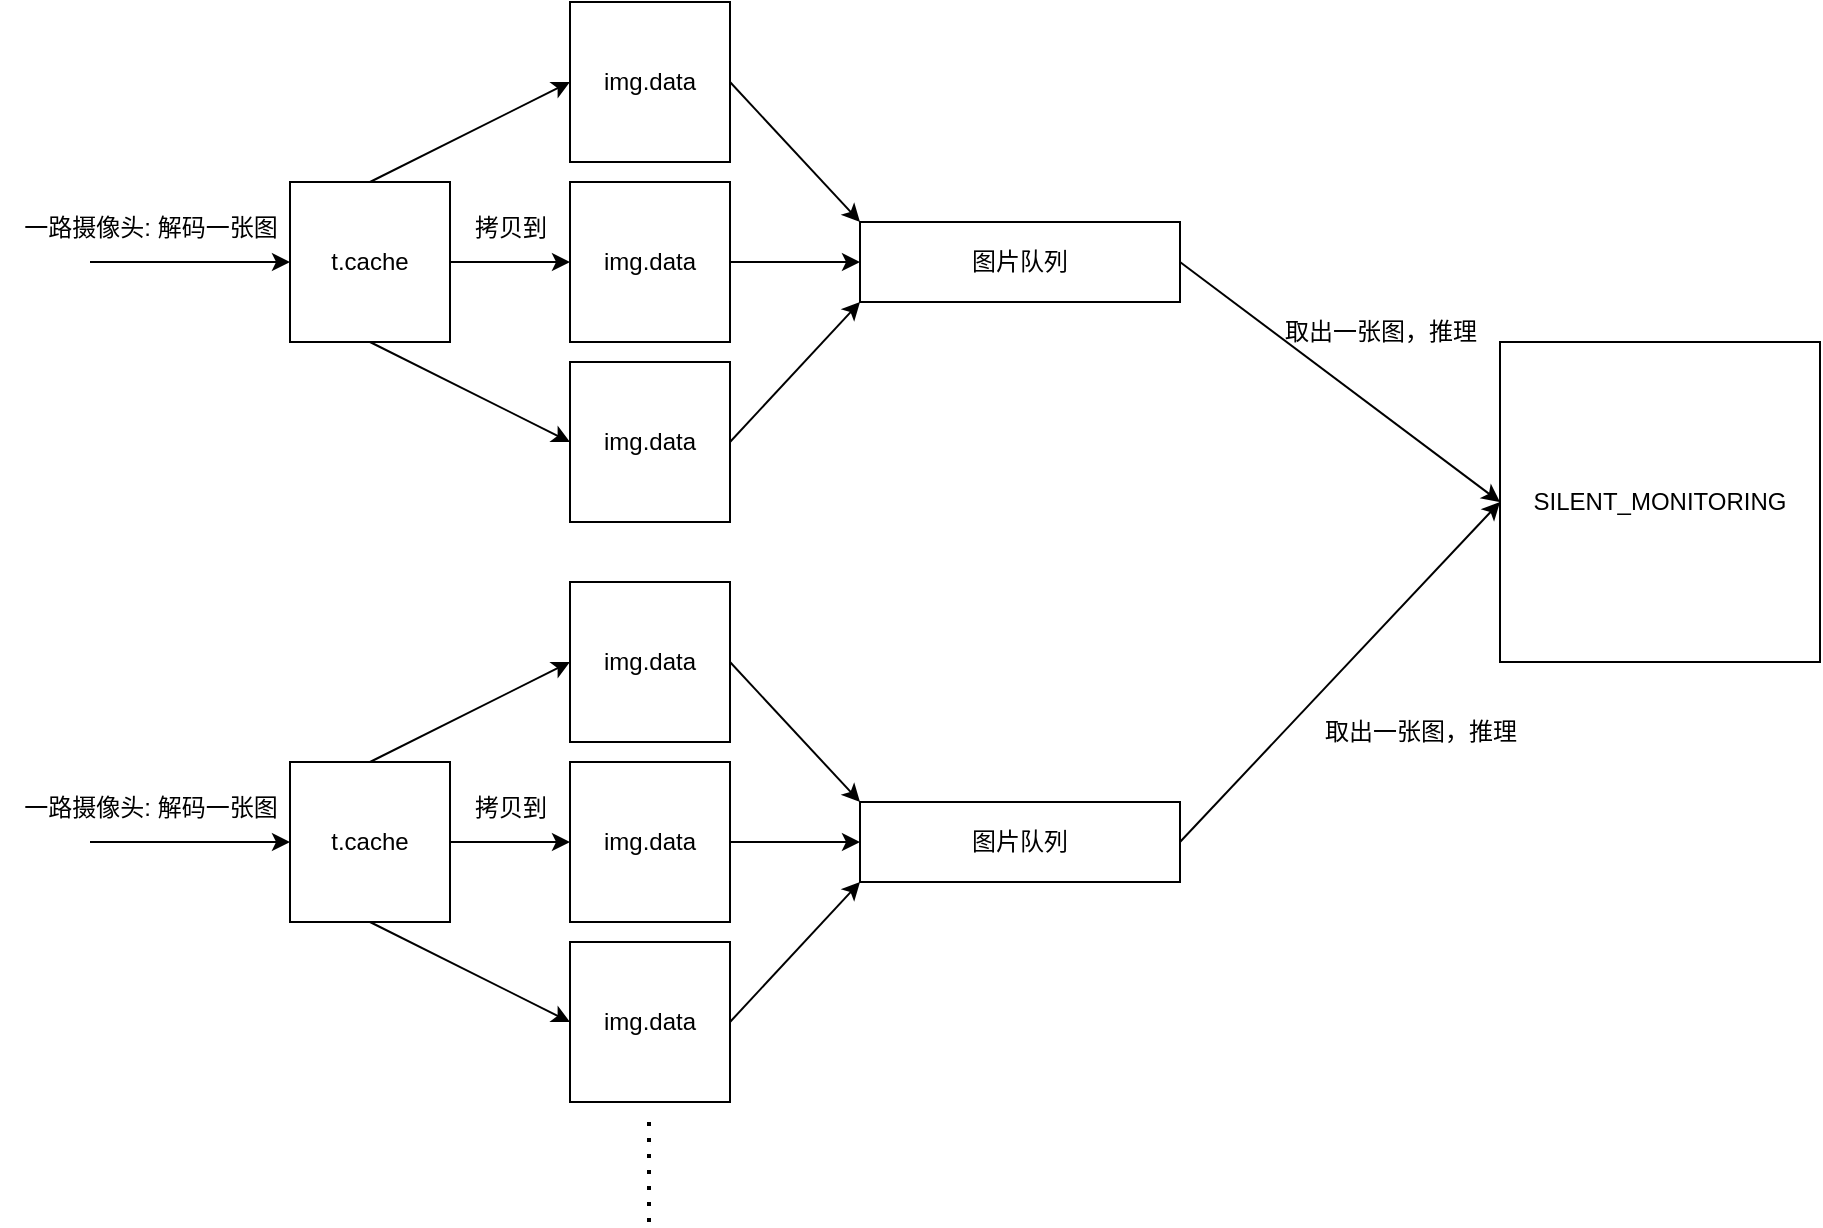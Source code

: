 <mxfile version="24.3.0" type="github">
  <diagram name="第 1 页" id="ttoYiCIp980x_wAXowm9">
    <mxGraphModel dx="2021" dy="731" grid="1" gridSize="10" guides="1" tooltips="1" connect="1" arrows="1" fold="1" page="1" pageScale="1" pageWidth="827" pageHeight="1169" math="0" shadow="0">
      <root>
        <mxCell id="0" />
        <mxCell id="1" parent="0" />
        <mxCell id="Nty90zuvUy5CpMmrhCRr-1" value="t.cache" style="whiteSpace=wrap;html=1;aspect=fixed;" vertex="1" parent="1">
          <mxGeometry x="-5" y="240" width="80" height="80" as="geometry" />
        </mxCell>
        <mxCell id="Nty90zuvUy5CpMmrhCRr-2" value="img.data" style="whiteSpace=wrap;html=1;aspect=fixed;" vertex="1" parent="1">
          <mxGeometry x="135" y="240" width="80" height="80" as="geometry" />
        </mxCell>
        <mxCell id="Nty90zuvUy5CpMmrhCRr-3" value="" style="endArrow=classic;html=1;rounded=0;exitX=1;exitY=0.5;exitDx=0;exitDy=0;" edge="1" parent="1" source="Nty90zuvUy5CpMmrhCRr-1" target="Nty90zuvUy5CpMmrhCRr-2">
          <mxGeometry width="50" height="50" relative="1" as="geometry">
            <mxPoint x="255" y="500" as="sourcePoint" />
            <mxPoint x="305" y="450" as="targetPoint" />
          </mxGeometry>
        </mxCell>
        <mxCell id="Nty90zuvUy5CpMmrhCRr-4" value="拷贝到" style="text;html=1;align=center;verticalAlign=middle;resizable=0;points=[];autosize=1;strokeColor=none;fillColor=none;" vertex="1" parent="1">
          <mxGeometry x="75" y="248" width="60" height="30" as="geometry" />
        </mxCell>
        <mxCell id="Nty90zuvUy5CpMmrhCRr-6" value="img.data" style="whiteSpace=wrap;html=1;aspect=fixed;" vertex="1" parent="1">
          <mxGeometry x="135" y="330" width="80" height="80" as="geometry" />
        </mxCell>
        <mxCell id="Nty90zuvUy5CpMmrhCRr-7" value="img.data" style="whiteSpace=wrap;html=1;aspect=fixed;" vertex="1" parent="1">
          <mxGeometry x="135" y="150" width="80" height="80" as="geometry" />
        </mxCell>
        <mxCell id="Nty90zuvUy5CpMmrhCRr-9" value="" style="endArrow=classic;html=1;rounded=0;exitX=0.5;exitY=0;exitDx=0;exitDy=0;entryX=0;entryY=0.5;entryDx=0;entryDy=0;" edge="1" parent="1" source="Nty90zuvUy5CpMmrhCRr-1" target="Nty90zuvUy5CpMmrhCRr-7">
          <mxGeometry width="50" height="50" relative="1" as="geometry">
            <mxPoint x="255" y="500" as="sourcePoint" />
            <mxPoint x="305" y="450" as="targetPoint" />
          </mxGeometry>
        </mxCell>
        <mxCell id="Nty90zuvUy5CpMmrhCRr-10" value="" style="endArrow=classic;html=1;rounded=0;exitX=0.5;exitY=1;exitDx=0;exitDy=0;entryX=0;entryY=0.5;entryDx=0;entryDy=0;" edge="1" parent="1" source="Nty90zuvUy5CpMmrhCRr-1" target="Nty90zuvUy5CpMmrhCRr-6">
          <mxGeometry width="50" height="50" relative="1" as="geometry">
            <mxPoint x="255" y="500" as="sourcePoint" />
            <mxPoint x="305" y="450" as="targetPoint" />
          </mxGeometry>
        </mxCell>
        <mxCell id="Nty90zuvUy5CpMmrhCRr-11" value="" style="endArrow=classic;html=1;rounded=0;entryX=0;entryY=0.5;entryDx=0;entryDy=0;" edge="1" parent="1" target="Nty90zuvUy5CpMmrhCRr-1">
          <mxGeometry width="50" height="50" relative="1" as="geometry">
            <mxPoint x="-105" y="280" as="sourcePoint" />
            <mxPoint x="305" y="450" as="targetPoint" />
          </mxGeometry>
        </mxCell>
        <mxCell id="Nty90zuvUy5CpMmrhCRr-12" value="一路摄像头: 解码一张图" style="text;html=1;align=center;verticalAlign=middle;resizable=0;points=[];autosize=1;strokeColor=none;fillColor=none;" vertex="1" parent="1">
          <mxGeometry x="-150" y="248" width="150" height="30" as="geometry" />
        </mxCell>
        <mxCell id="Nty90zuvUy5CpMmrhCRr-24" value="&lt;div data-docx-has-block-data=&quot;false&quot; data-page-id=&quot;DcKHdSLqCoZhFrxcX9LcqClGn2g&quot;&gt;&lt;div class=&quot;old-record-id-doxcnRghltilcM27jNCyogd0ajh&quot; style=&quot;white-space:pre;&quot;&gt;SILENT_MONITORING&lt;/div&gt;&lt;/div&gt;&lt;span class=&quot;lark-record-clipboard&quot; data-lark-record-format=&quot;docx/text&quot; data-lark-record-data=&quot;{&amp;quot;rootId&amp;quot;:&amp;quot;DcKHdSLqCoZhFrxcX9LcqClGn2g&amp;quot;,&amp;quot;text&amp;quot;:{&amp;quot;initialAttributedTexts&amp;quot;:{&amp;quot;text&amp;quot;:{&amp;quot;0&amp;quot;:&amp;quot;SILENT_MONITORING&amp;quot;},&amp;quot;attribs&amp;quot;:{&amp;quot;0&amp;quot;:&amp;quot;*0+h&amp;quot;}},&amp;quot;apool&amp;quot;:{&amp;quot;numToAttrib&amp;quot;:{&amp;quot;0&amp;quot;:[&amp;quot;author&amp;quot;,&amp;quot;7300770555681554435&amp;quot;]},&amp;quot;nextNum&amp;quot;:1}},&amp;quot;type&amp;quot;:&amp;quot;text&amp;quot;,&amp;quot;referenceRecordMap&amp;quot;:{},&amp;quot;extra&amp;quot;:{&amp;quot;channel&amp;quot;:&amp;quot;saas&amp;quot;,&amp;quot;mention_page_title&amp;quot;:{},&amp;quot;external_mention_url&amp;quot;:{}},&amp;quot;isKeepQuoteContainer&amp;quot;:false,&amp;quot;isFromCode&amp;quot;:true,&amp;quot;selection&amp;quot;:[{&amp;quot;id&amp;quot;:3,&amp;quot;type&amp;quot;:&amp;quot;text&amp;quot;,&amp;quot;selection&amp;quot;:{&amp;quot;start&amp;quot;:5,&amp;quot;end&amp;quot;:22},&amp;quot;recordId&amp;quot;:&amp;quot;doxcnRghltilcM27jNCyogd0ajh&amp;quot;}],&amp;quot;payloadMap&amp;quot;:{},&amp;quot;isCut&amp;quot;:false}&quot;&gt;&lt;/span&gt;" style="rounded=0;whiteSpace=wrap;html=1;" vertex="1" parent="1">
          <mxGeometry x="600" y="320" width="160" height="160" as="geometry" />
        </mxCell>
        <mxCell id="Nty90zuvUy5CpMmrhCRr-26" value="图片队列" style="rounded=0;whiteSpace=wrap;html=1;" vertex="1" parent="1">
          <mxGeometry x="280" y="260" width="160" height="40" as="geometry" />
        </mxCell>
        <mxCell id="Nty90zuvUy5CpMmrhCRr-28" value="" style="endArrow=classic;html=1;rounded=0;entryX=0;entryY=0;entryDx=0;entryDy=0;exitX=1;exitY=0.5;exitDx=0;exitDy=0;" edge="1" parent="1" source="Nty90zuvUy5CpMmrhCRr-7" target="Nty90zuvUy5CpMmrhCRr-26">
          <mxGeometry width="50" height="50" relative="1" as="geometry">
            <mxPoint x="220" y="190" as="sourcePoint" />
            <mxPoint x="440" y="470" as="targetPoint" />
          </mxGeometry>
        </mxCell>
        <mxCell id="Nty90zuvUy5CpMmrhCRr-29" value="" style="endArrow=classic;html=1;rounded=0;exitX=1;exitY=0.5;exitDx=0;exitDy=0;entryX=0;entryY=0.5;entryDx=0;entryDy=0;" edge="1" parent="1" source="Nty90zuvUy5CpMmrhCRr-2" target="Nty90zuvUy5CpMmrhCRr-26">
          <mxGeometry width="50" height="50" relative="1" as="geometry">
            <mxPoint x="390" y="520" as="sourcePoint" />
            <mxPoint x="440" y="470" as="targetPoint" />
          </mxGeometry>
        </mxCell>
        <mxCell id="Nty90zuvUy5CpMmrhCRr-30" value="" style="endArrow=classic;html=1;rounded=0;exitX=1;exitY=0.5;exitDx=0;exitDy=0;entryX=0;entryY=1;entryDx=0;entryDy=0;" edge="1" parent="1" source="Nty90zuvUy5CpMmrhCRr-6" target="Nty90zuvUy5CpMmrhCRr-26">
          <mxGeometry width="50" height="50" relative="1" as="geometry">
            <mxPoint x="390" y="520" as="sourcePoint" />
            <mxPoint x="440" y="470" as="targetPoint" />
          </mxGeometry>
        </mxCell>
        <mxCell id="Nty90zuvUy5CpMmrhCRr-31" value="" style="endArrow=classic;html=1;rounded=0;exitX=1;exitY=0.5;exitDx=0;exitDy=0;entryX=0;entryY=0.5;entryDx=0;entryDy=0;" edge="1" parent="1" source="Nty90zuvUy5CpMmrhCRr-26" target="Nty90zuvUy5CpMmrhCRr-24">
          <mxGeometry width="50" height="50" relative="1" as="geometry">
            <mxPoint x="390" y="520" as="sourcePoint" />
            <mxPoint x="440" y="470" as="targetPoint" />
          </mxGeometry>
        </mxCell>
        <mxCell id="Nty90zuvUy5CpMmrhCRr-32" value="取出一张图，推理" style="text;html=1;align=center;verticalAlign=middle;resizable=0;points=[];autosize=1;strokeColor=none;fillColor=none;" vertex="1" parent="1">
          <mxGeometry x="480" y="300" width="120" height="30" as="geometry" />
        </mxCell>
        <mxCell id="Nty90zuvUy5CpMmrhCRr-33" value="t.cache" style="whiteSpace=wrap;html=1;aspect=fixed;" vertex="1" parent="1">
          <mxGeometry x="-5" y="530" width="80" height="80" as="geometry" />
        </mxCell>
        <mxCell id="Nty90zuvUy5CpMmrhCRr-34" value="img.data" style="whiteSpace=wrap;html=1;aspect=fixed;" vertex="1" parent="1">
          <mxGeometry x="135" y="530" width="80" height="80" as="geometry" />
        </mxCell>
        <mxCell id="Nty90zuvUy5CpMmrhCRr-35" value="" style="endArrow=classic;html=1;rounded=0;exitX=1;exitY=0.5;exitDx=0;exitDy=0;" edge="1" parent="1" source="Nty90zuvUy5CpMmrhCRr-33" target="Nty90zuvUy5CpMmrhCRr-34">
          <mxGeometry width="50" height="50" relative="1" as="geometry">
            <mxPoint x="255" y="790" as="sourcePoint" />
            <mxPoint x="305" y="740" as="targetPoint" />
          </mxGeometry>
        </mxCell>
        <mxCell id="Nty90zuvUy5CpMmrhCRr-36" value="拷贝到" style="text;html=1;align=center;verticalAlign=middle;resizable=0;points=[];autosize=1;strokeColor=none;fillColor=none;" vertex="1" parent="1">
          <mxGeometry x="75" y="538" width="60" height="30" as="geometry" />
        </mxCell>
        <mxCell id="Nty90zuvUy5CpMmrhCRr-37" value="img.data" style="whiteSpace=wrap;html=1;aspect=fixed;" vertex="1" parent="1">
          <mxGeometry x="135" y="620" width="80" height="80" as="geometry" />
        </mxCell>
        <mxCell id="Nty90zuvUy5CpMmrhCRr-38" value="img.data" style="whiteSpace=wrap;html=1;aspect=fixed;" vertex="1" parent="1">
          <mxGeometry x="135" y="440" width="80" height="80" as="geometry" />
        </mxCell>
        <mxCell id="Nty90zuvUy5CpMmrhCRr-39" value="" style="endArrow=classic;html=1;rounded=0;exitX=0.5;exitY=0;exitDx=0;exitDy=0;entryX=0;entryY=0.5;entryDx=0;entryDy=0;" edge="1" parent="1" source="Nty90zuvUy5CpMmrhCRr-33" target="Nty90zuvUy5CpMmrhCRr-38">
          <mxGeometry width="50" height="50" relative="1" as="geometry">
            <mxPoint x="255" y="790" as="sourcePoint" />
            <mxPoint x="305" y="740" as="targetPoint" />
          </mxGeometry>
        </mxCell>
        <mxCell id="Nty90zuvUy5CpMmrhCRr-40" value="" style="endArrow=classic;html=1;rounded=0;exitX=0.5;exitY=1;exitDx=0;exitDy=0;entryX=0;entryY=0.5;entryDx=0;entryDy=0;" edge="1" parent="1" source="Nty90zuvUy5CpMmrhCRr-33" target="Nty90zuvUy5CpMmrhCRr-37">
          <mxGeometry width="50" height="50" relative="1" as="geometry">
            <mxPoint x="255" y="790" as="sourcePoint" />
            <mxPoint x="305" y="740" as="targetPoint" />
          </mxGeometry>
        </mxCell>
        <mxCell id="Nty90zuvUy5CpMmrhCRr-41" value="" style="endArrow=classic;html=1;rounded=0;entryX=0;entryY=0.5;entryDx=0;entryDy=0;" edge="1" parent="1" target="Nty90zuvUy5CpMmrhCRr-33">
          <mxGeometry width="50" height="50" relative="1" as="geometry">
            <mxPoint x="-105" y="570" as="sourcePoint" />
            <mxPoint x="305" y="740" as="targetPoint" />
          </mxGeometry>
        </mxCell>
        <mxCell id="Nty90zuvUy5CpMmrhCRr-42" value="一路摄像头: 解码一张图" style="text;html=1;align=center;verticalAlign=middle;resizable=0;points=[];autosize=1;strokeColor=none;fillColor=none;" vertex="1" parent="1">
          <mxGeometry x="-150" y="538" width="150" height="30" as="geometry" />
        </mxCell>
        <mxCell id="Nty90zuvUy5CpMmrhCRr-43" value="图片队列" style="rounded=0;whiteSpace=wrap;html=1;" vertex="1" parent="1">
          <mxGeometry x="280" y="550" width="160" height="40" as="geometry" />
        </mxCell>
        <mxCell id="Nty90zuvUy5CpMmrhCRr-44" value="" style="endArrow=classic;html=1;rounded=0;entryX=0;entryY=0;entryDx=0;entryDy=0;exitX=1;exitY=0.5;exitDx=0;exitDy=0;" edge="1" parent="1" source="Nty90zuvUy5CpMmrhCRr-38" target="Nty90zuvUy5CpMmrhCRr-43">
          <mxGeometry width="50" height="50" relative="1" as="geometry">
            <mxPoint x="220" y="480" as="sourcePoint" />
            <mxPoint x="440" y="760" as="targetPoint" />
          </mxGeometry>
        </mxCell>
        <mxCell id="Nty90zuvUy5CpMmrhCRr-45" value="" style="endArrow=classic;html=1;rounded=0;exitX=1;exitY=0.5;exitDx=0;exitDy=0;entryX=0;entryY=0.5;entryDx=0;entryDy=0;" edge="1" parent="1" source="Nty90zuvUy5CpMmrhCRr-34" target="Nty90zuvUy5CpMmrhCRr-43">
          <mxGeometry width="50" height="50" relative="1" as="geometry">
            <mxPoint x="390" y="810" as="sourcePoint" />
            <mxPoint x="440" y="760" as="targetPoint" />
          </mxGeometry>
        </mxCell>
        <mxCell id="Nty90zuvUy5CpMmrhCRr-46" value="" style="endArrow=classic;html=1;rounded=0;exitX=1;exitY=0.5;exitDx=0;exitDy=0;entryX=0;entryY=1;entryDx=0;entryDy=0;" edge="1" parent="1" source="Nty90zuvUy5CpMmrhCRr-37" target="Nty90zuvUy5CpMmrhCRr-43">
          <mxGeometry width="50" height="50" relative="1" as="geometry">
            <mxPoint x="390" y="810" as="sourcePoint" />
            <mxPoint x="440" y="760" as="targetPoint" />
          </mxGeometry>
        </mxCell>
        <mxCell id="Nty90zuvUy5CpMmrhCRr-47" value="" style="endArrow=classic;html=1;rounded=0;exitX=1;exitY=0.5;exitDx=0;exitDy=0;" edge="1" parent="1" source="Nty90zuvUy5CpMmrhCRr-43">
          <mxGeometry width="50" height="50" relative="1" as="geometry">
            <mxPoint x="450" y="290" as="sourcePoint" />
            <mxPoint x="600" y="400" as="targetPoint" />
            <Array as="points" />
          </mxGeometry>
        </mxCell>
        <mxCell id="Nty90zuvUy5CpMmrhCRr-48" value="取出一张图，推理" style="text;html=1;align=center;verticalAlign=middle;resizable=0;points=[];autosize=1;strokeColor=none;fillColor=none;" vertex="1" parent="1">
          <mxGeometry x="500" y="500" width="120" height="30" as="geometry" />
        </mxCell>
        <mxCell id="Nty90zuvUy5CpMmrhCRr-50" value="" style="endArrow=none;dashed=1;html=1;dashPattern=1 3;strokeWidth=2;rounded=0;" edge="1" parent="1">
          <mxGeometry width="50" height="50" relative="1" as="geometry">
            <mxPoint x="174.5" y="710" as="sourcePoint" />
            <mxPoint x="174.5" y="760" as="targetPoint" />
          </mxGeometry>
        </mxCell>
      </root>
    </mxGraphModel>
  </diagram>
</mxfile>
